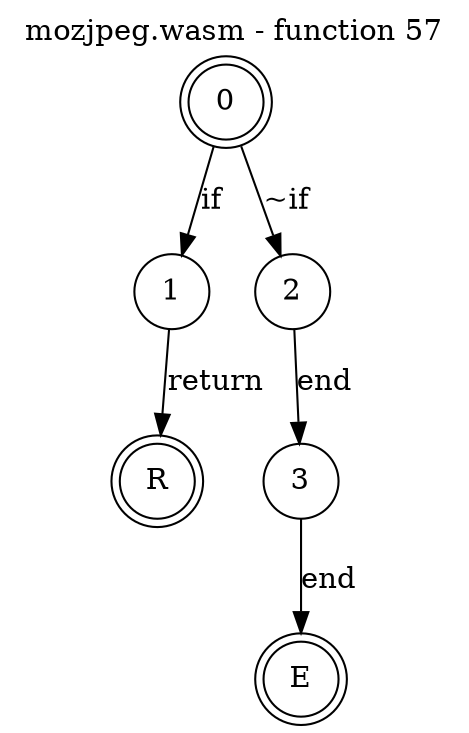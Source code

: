 digraph finite_state_machine {
    label = "mozjpeg.wasm - function 57"
    labelloc =  t
    labelfontsize = 16
    labelfontcolor = black
    labelfontname = "Helvetica"
    node [shape = doublecircle]; 0 E R ;
    node [shape = circle];
    0 -> 1[label="if"];
    0 -> 2[label="~if"];
    1 -> R[label="return"];
    2 -> 3[label="end"];
    3 -> E[label="end"];
}
